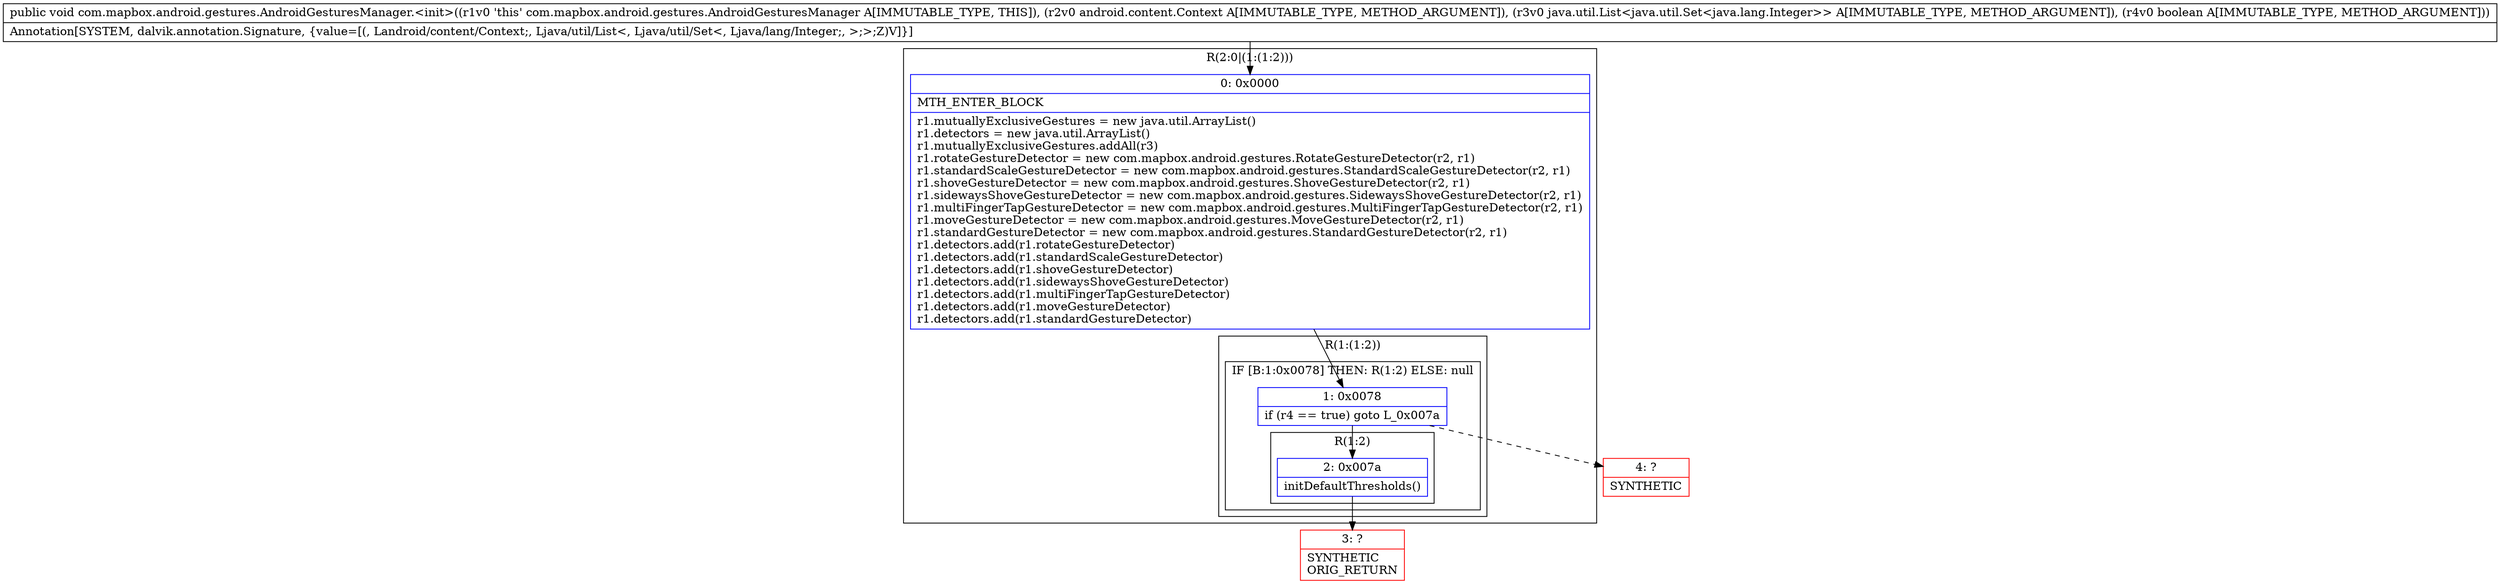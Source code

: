 digraph "CFG forcom.mapbox.android.gestures.AndroidGesturesManager.\<init\>(Landroid\/content\/Context;Ljava\/util\/List;Z)V" {
subgraph cluster_Region_83890383 {
label = "R(2:0|(1:(1:2)))";
node [shape=record,color=blue];
Node_0 [shape=record,label="{0\:\ 0x0000|MTH_ENTER_BLOCK\l|r1.mutuallyExclusiveGestures = new java.util.ArrayList()\lr1.detectors = new java.util.ArrayList()\lr1.mutuallyExclusiveGestures.addAll(r3)\lr1.rotateGestureDetector = new com.mapbox.android.gestures.RotateGestureDetector(r2, r1)\lr1.standardScaleGestureDetector = new com.mapbox.android.gestures.StandardScaleGestureDetector(r2, r1)\lr1.shoveGestureDetector = new com.mapbox.android.gestures.ShoveGestureDetector(r2, r1)\lr1.sidewaysShoveGestureDetector = new com.mapbox.android.gestures.SidewaysShoveGestureDetector(r2, r1)\lr1.multiFingerTapGestureDetector = new com.mapbox.android.gestures.MultiFingerTapGestureDetector(r2, r1)\lr1.moveGestureDetector = new com.mapbox.android.gestures.MoveGestureDetector(r2, r1)\lr1.standardGestureDetector = new com.mapbox.android.gestures.StandardGestureDetector(r2, r1)\lr1.detectors.add(r1.rotateGestureDetector)\lr1.detectors.add(r1.standardScaleGestureDetector)\lr1.detectors.add(r1.shoveGestureDetector)\lr1.detectors.add(r1.sidewaysShoveGestureDetector)\lr1.detectors.add(r1.multiFingerTapGestureDetector)\lr1.detectors.add(r1.moveGestureDetector)\lr1.detectors.add(r1.standardGestureDetector)\l}"];
subgraph cluster_Region_1853110298 {
label = "R(1:(1:2))";
node [shape=record,color=blue];
subgraph cluster_IfRegion_290564353 {
label = "IF [B:1:0x0078] THEN: R(1:2) ELSE: null";
node [shape=record,color=blue];
Node_1 [shape=record,label="{1\:\ 0x0078|if (r4 == true) goto L_0x007a\l}"];
subgraph cluster_Region_126923984 {
label = "R(1:2)";
node [shape=record,color=blue];
Node_2 [shape=record,label="{2\:\ 0x007a|initDefaultThresholds()\l}"];
}
}
}
}
Node_3 [shape=record,color=red,label="{3\:\ ?|SYNTHETIC\lORIG_RETURN\l}"];
Node_4 [shape=record,color=red,label="{4\:\ ?|SYNTHETIC\l}"];
MethodNode[shape=record,label="{public void com.mapbox.android.gestures.AndroidGesturesManager.\<init\>((r1v0 'this' com.mapbox.android.gestures.AndroidGesturesManager A[IMMUTABLE_TYPE, THIS]), (r2v0 android.content.Context A[IMMUTABLE_TYPE, METHOD_ARGUMENT]), (r3v0 java.util.List\<java.util.Set\<java.lang.Integer\>\> A[IMMUTABLE_TYPE, METHOD_ARGUMENT]), (r4v0 boolean A[IMMUTABLE_TYPE, METHOD_ARGUMENT]))  | Annotation[SYSTEM, dalvik.annotation.Signature, \{value=[(, Landroid\/content\/Context;, Ljava\/util\/List\<, Ljava\/util\/Set\<, Ljava\/lang\/Integer;, \>;\>;Z)V]\}]\l}"];
MethodNode -> Node_0;
Node_0 -> Node_1;
Node_1 -> Node_2;
Node_1 -> Node_4[style=dashed];
Node_2 -> Node_3;
}

